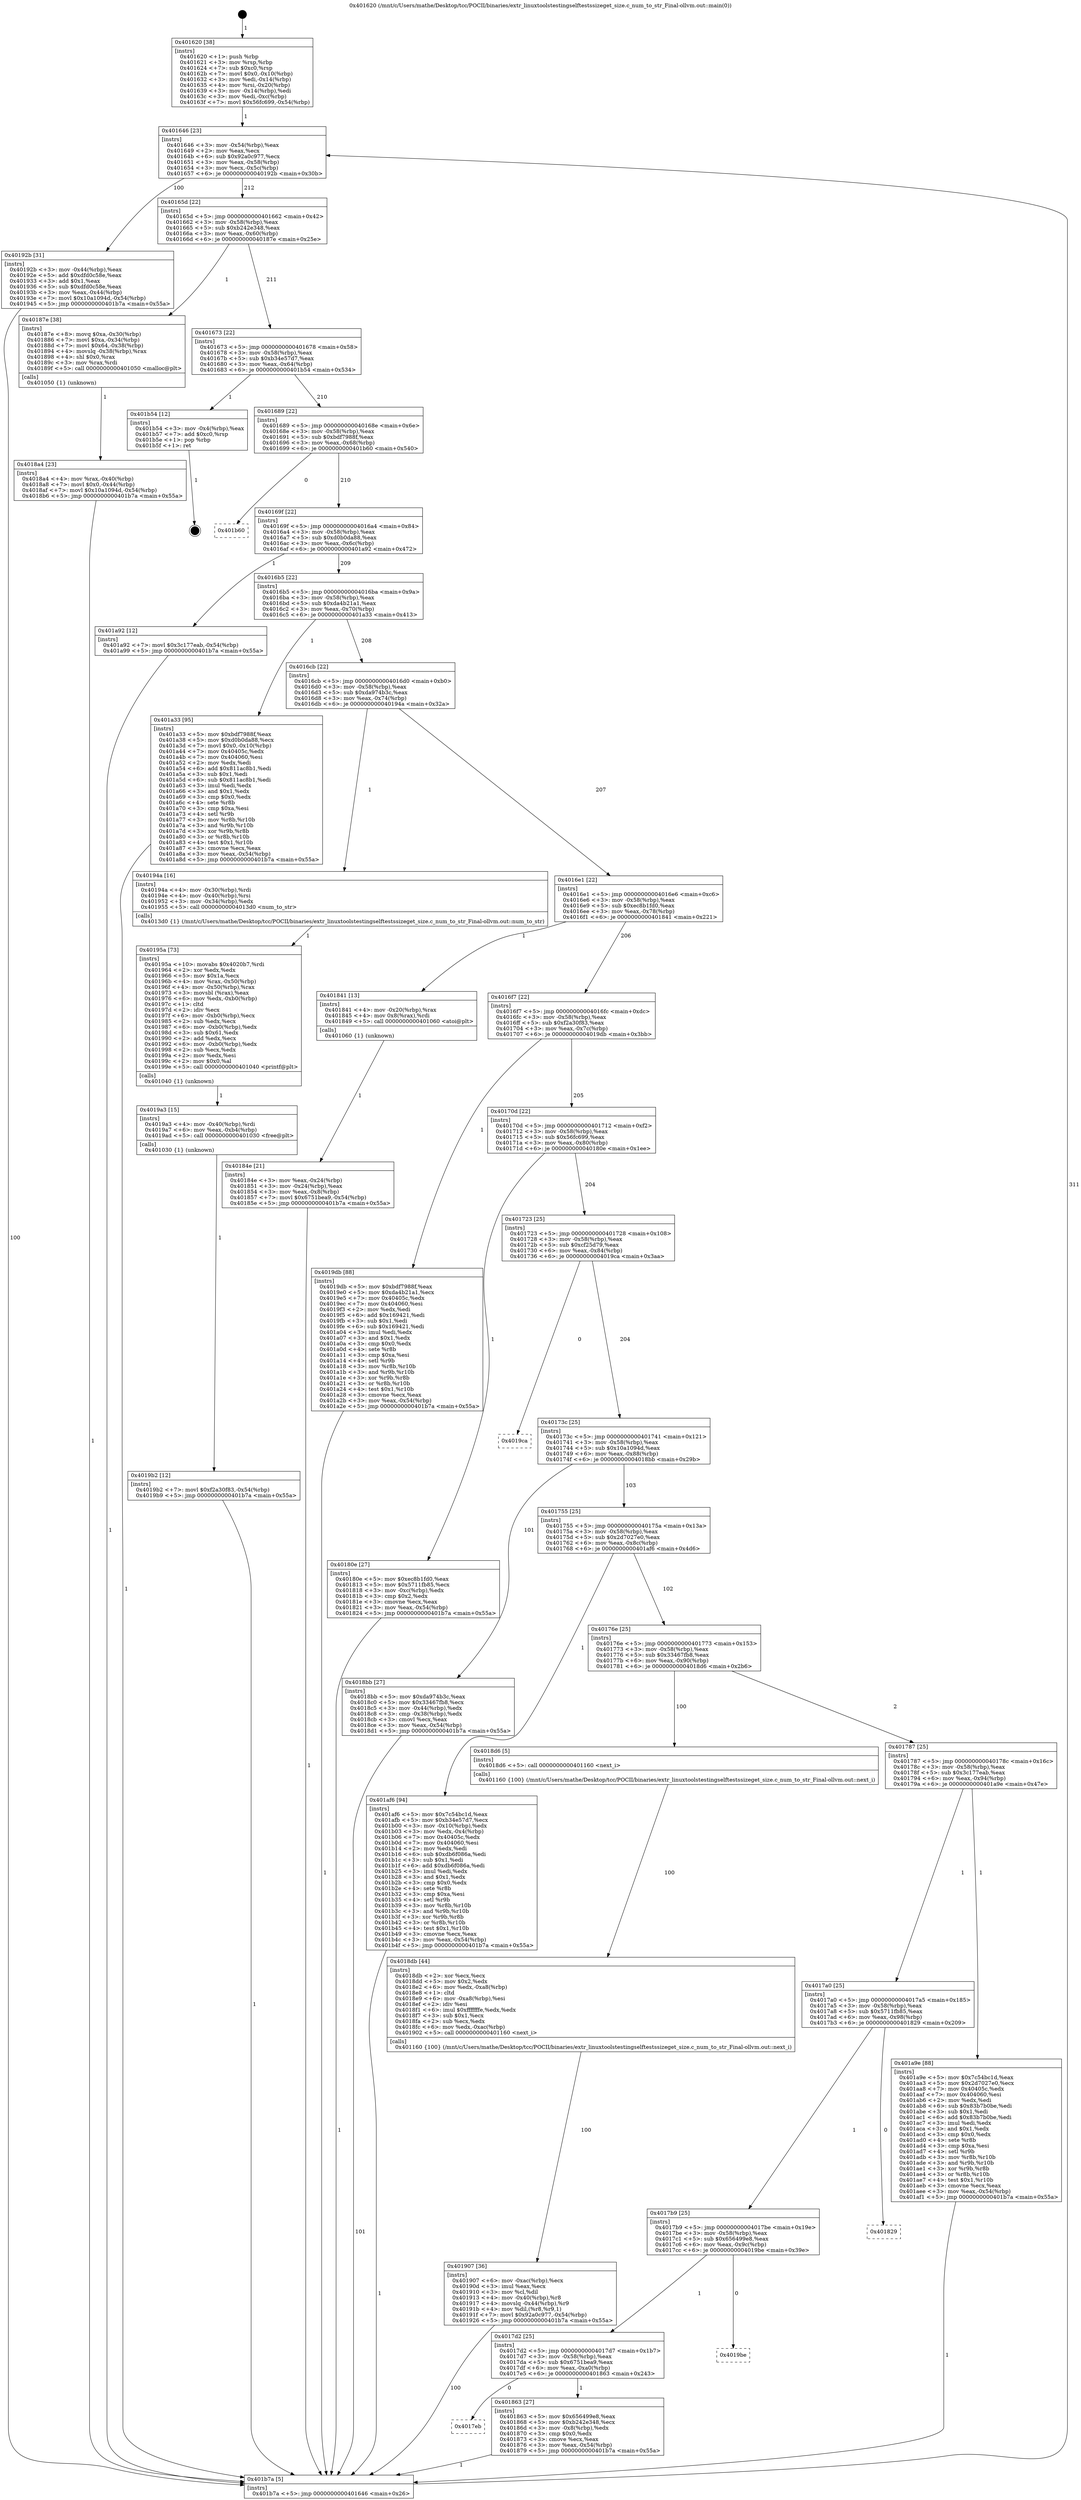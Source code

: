 digraph "0x401620" {
  label = "0x401620 (/mnt/c/Users/mathe/Desktop/tcc/POCII/binaries/extr_linuxtoolstestingselftestssizeget_size.c_num_to_str_Final-ollvm.out::main(0))"
  labelloc = "t"
  node[shape=record]

  Entry [label="",width=0.3,height=0.3,shape=circle,fillcolor=black,style=filled]
  "0x401646" [label="{
     0x401646 [23]\l
     | [instrs]\l
     &nbsp;&nbsp;0x401646 \<+3\>: mov -0x54(%rbp),%eax\l
     &nbsp;&nbsp;0x401649 \<+2\>: mov %eax,%ecx\l
     &nbsp;&nbsp;0x40164b \<+6\>: sub $0x92a0c977,%ecx\l
     &nbsp;&nbsp;0x401651 \<+3\>: mov %eax,-0x58(%rbp)\l
     &nbsp;&nbsp;0x401654 \<+3\>: mov %ecx,-0x5c(%rbp)\l
     &nbsp;&nbsp;0x401657 \<+6\>: je 000000000040192b \<main+0x30b\>\l
  }"]
  "0x40192b" [label="{
     0x40192b [31]\l
     | [instrs]\l
     &nbsp;&nbsp;0x40192b \<+3\>: mov -0x44(%rbp),%eax\l
     &nbsp;&nbsp;0x40192e \<+5\>: add $0xdfd0c58e,%eax\l
     &nbsp;&nbsp;0x401933 \<+3\>: add $0x1,%eax\l
     &nbsp;&nbsp;0x401936 \<+5\>: sub $0xdfd0c58e,%eax\l
     &nbsp;&nbsp;0x40193b \<+3\>: mov %eax,-0x44(%rbp)\l
     &nbsp;&nbsp;0x40193e \<+7\>: movl $0x10a1094d,-0x54(%rbp)\l
     &nbsp;&nbsp;0x401945 \<+5\>: jmp 0000000000401b7a \<main+0x55a\>\l
  }"]
  "0x40165d" [label="{
     0x40165d [22]\l
     | [instrs]\l
     &nbsp;&nbsp;0x40165d \<+5\>: jmp 0000000000401662 \<main+0x42\>\l
     &nbsp;&nbsp;0x401662 \<+3\>: mov -0x58(%rbp),%eax\l
     &nbsp;&nbsp;0x401665 \<+5\>: sub $0xb242e348,%eax\l
     &nbsp;&nbsp;0x40166a \<+3\>: mov %eax,-0x60(%rbp)\l
     &nbsp;&nbsp;0x40166d \<+6\>: je 000000000040187e \<main+0x25e\>\l
  }"]
  Exit [label="",width=0.3,height=0.3,shape=circle,fillcolor=black,style=filled,peripheries=2]
  "0x40187e" [label="{
     0x40187e [38]\l
     | [instrs]\l
     &nbsp;&nbsp;0x40187e \<+8\>: movq $0xa,-0x30(%rbp)\l
     &nbsp;&nbsp;0x401886 \<+7\>: movl $0xa,-0x34(%rbp)\l
     &nbsp;&nbsp;0x40188d \<+7\>: movl $0x64,-0x38(%rbp)\l
     &nbsp;&nbsp;0x401894 \<+4\>: movslq -0x38(%rbp),%rax\l
     &nbsp;&nbsp;0x401898 \<+4\>: shl $0x0,%rax\l
     &nbsp;&nbsp;0x40189c \<+3\>: mov %rax,%rdi\l
     &nbsp;&nbsp;0x40189f \<+5\>: call 0000000000401050 \<malloc@plt\>\l
     | [calls]\l
     &nbsp;&nbsp;0x401050 \{1\} (unknown)\l
  }"]
  "0x401673" [label="{
     0x401673 [22]\l
     | [instrs]\l
     &nbsp;&nbsp;0x401673 \<+5\>: jmp 0000000000401678 \<main+0x58\>\l
     &nbsp;&nbsp;0x401678 \<+3\>: mov -0x58(%rbp),%eax\l
     &nbsp;&nbsp;0x40167b \<+5\>: sub $0xb34e57d7,%eax\l
     &nbsp;&nbsp;0x401680 \<+3\>: mov %eax,-0x64(%rbp)\l
     &nbsp;&nbsp;0x401683 \<+6\>: je 0000000000401b54 \<main+0x534\>\l
  }"]
  "0x4019b2" [label="{
     0x4019b2 [12]\l
     | [instrs]\l
     &nbsp;&nbsp;0x4019b2 \<+7\>: movl $0xf2a30f83,-0x54(%rbp)\l
     &nbsp;&nbsp;0x4019b9 \<+5\>: jmp 0000000000401b7a \<main+0x55a\>\l
  }"]
  "0x401b54" [label="{
     0x401b54 [12]\l
     | [instrs]\l
     &nbsp;&nbsp;0x401b54 \<+3\>: mov -0x4(%rbp),%eax\l
     &nbsp;&nbsp;0x401b57 \<+7\>: add $0xc0,%rsp\l
     &nbsp;&nbsp;0x401b5e \<+1\>: pop %rbp\l
     &nbsp;&nbsp;0x401b5f \<+1\>: ret\l
  }"]
  "0x401689" [label="{
     0x401689 [22]\l
     | [instrs]\l
     &nbsp;&nbsp;0x401689 \<+5\>: jmp 000000000040168e \<main+0x6e\>\l
     &nbsp;&nbsp;0x40168e \<+3\>: mov -0x58(%rbp),%eax\l
     &nbsp;&nbsp;0x401691 \<+5\>: sub $0xbdf7988f,%eax\l
     &nbsp;&nbsp;0x401696 \<+3\>: mov %eax,-0x68(%rbp)\l
     &nbsp;&nbsp;0x401699 \<+6\>: je 0000000000401b60 \<main+0x540\>\l
  }"]
  "0x4019a3" [label="{
     0x4019a3 [15]\l
     | [instrs]\l
     &nbsp;&nbsp;0x4019a3 \<+4\>: mov -0x40(%rbp),%rdi\l
     &nbsp;&nbsp;0x4019a7 \<+6\>: mov %eax,-0xb4(%rbp)\l
     &nbsp;&nbsp;0x4019ad \<+5\>: call 0000000000401030 \<free@plt\>\l
     | [calls]\l
     &nbsp;&nbsp;0x401030 \{1\} (unknown)\l
  }"]
  "0x401b60" [label="{
     0x401b60\l
  }", style=dashed]
  "0x40169f" [label="{
     0x40169f [22]\l
     | [instrs]\l
     &nbsp;&nbsp;0x40169f \<+5\>: jmp 00000000004016a4 \<main+0x84\>\l
     &nbsp;&nbsp;0x4016a4 \<+3\>: mov -0x58(%rbp),%eax\l
     &nbsp;&nbsp;0x4016a7 \<+5\>: sub $0xd0b0da88,%eax\l
     &nbsp;&nbsp;0x4016ac \<+3\>: mov %eax,-0x6c(%rbp)\l
     &nbsp;&nbsp;0x4016af \<+6\>: je 0000000000401a92 \<main+0x472\>\l
  }"]
  "0x40195a" [label="{
     0x40195a [73]\l
     | [instrs]\l
     &nbsp;&nbsp;0x40195a \<+10\>: movabs $0x4020b7,%rdi\l
     &nbsp;&nbsp;0x401964 \<+2\>: xor %edx,%edx\l
     &nbsp;&nbsp;0x401966 \<+5\>: mov $0x1a,%ecx\l
     &nbsp;&nbsp;0x40196b \<+4\>: mov %rax,-0x50(%rbp)\l
     &nbsp;&nbsp;0x40196f \<+4\>: mov -0x50(%rbp),%rax\l
     &nbsp;&nbsp;0x401973 \<+3\>: movsbl (%rax),%eax\l
     &nbsp;&nbsp;0x401976 \<+6\>: mov %edx,-0xb0(%rbp)\l
     &nbsp;&nbsp;0x40197c \<+1\>: cltd\l
     &nbsp;&nbsp;0x40197d \<+2\>: idiv %ecx\l
     &nbsp;&nbsp;0x40197f \<+6\>: mov -0xb0(%rbp),%ecx\l
     &nbsp;&nbsp;0x401985 \<+2\>: sub %edx,%ecx\l
     &nbsp;&nbsp;0x401987 \<+6\>: mov -0xb0(%rbp),%edx\l
     &nbsp;&nbsp;0x40198d \<+3\>: sub $0x61,%edx\l
     &nbsp;&nbsp;0x401990 \<+2\>: add %edx,%ecx\l
     &nbsp;&nbsp;0x401992 \<+6\>: mov -0xb0(%rbp),%edx\l
     &nbsp;&nbsp;0x401998 \<+2\>: sub %ecx,%edx\l
     &nbsp;&nbsp;0x40199a \<+2\>: mov %edx,%esi\l
     &nbsp;&nbsp;0x40199c \<+2\>: mov $0x0,%al\l
     &nbsp;&nbsp;0x40199e \<+5\>: call 0000000000401040 \<printf@plt\>\l
     | [calls]\l
     &nbsp;&nbsp;0x401040 \{1\} (unknown)\l
  }"]
  "0x401a92" [label="{
     0x401a92 [12]\l
     | [instrs]\l
     &nbsp;&nbsp;0x401a92 \<+7\>: movl $0x3c177eab,-0x54(%rbp)\l
     &nbsp;&nbsp;0x401a99 \<+5\>: jmp 0000000000401b7a \<main+0x55a\>\l
  }"]
  "0x4016b5" [label="{
     0x4016b5 [22]\l
     | [instrs]\l
     &nbsp;&nbsp;0x4016b5 \<+5\>: jmp 00000000004016ba \<main+0x9a\>\l
     &nbsp;&nbsp;0x4016ba \<+3\>: mov -0x58(%rbp),%eax\l
     &nbsp;&nbsp;0x4016bd \<+5\>: sub $0xda4b21a1,%eax\l
     &nbsp;&nbsp;0x4016c2 \<+3\>: mov %eax,-0x70(%rbp)\l
     &nbsp;&nbsp;0x4016c5 \<+6\>: je 0000000000401a33 \<main+0x413\>\l
  }"]
  "0x401907" [label="{
     0x401907 [36]\l
     | [instrs]\l
     &nbsp;&nbsp;0x401907 \<+6\>: mov -0xac(%rbp),%ecx\l
     &nbsp;&nbsp;0x40190d \<+3\>: imul %eax,%ecx\l
     &nbsp;&nbsp;0x401910 \<+3\>: mov %cl,%dil\l
     &nbsp;&nbsp;0x401913 \<+4\>: mov -0x40(%rbp),%r8\l
     &nbsp;&nbsp;0x401917 \<+4\>: movslq -0x44(%rbp),%r9\l
     &nbsp;&nbsp;0x40191b \<+4\>: mov %dil,(%r8,%r9,1)\l
     &nbsp;&nbsp;0x40191f \<+7\>: movl $0x92a0c977,-0x54(%rbp)\l
     &nbsp;&nbsp;0x401926 \<+5\>: jmp 0000000000401b7a \<main+0x55a\>\l
  }"]
  "0x401a33" [label="{
     0x401a33 [95]\l
     | [instrs]\l
     &nbsp;&nbsp;0x401a33 \<+5\>: mov $0xbdf7988f,%eax\l
     &nbsp;&nbsp;0x401a38 \<+5\>: mov $0xd0b0da88,%ecx\l
     &nbsp;&nbsp;0x401a3d \<+7\>: movl $0x0,-0x10(%rbp)\l
     &nbsp;&nbsp;0x401a44 \<+7\>: mov 0x40405c,%edx\l
     &nbsp;&nbsp;0x401a4b \<+7\>: mov 0x404060,%esi\l
     &nbsp;&nbsp;0x401a52 \<+2\>: mov %edx,%edi\l
     &nbsp;&nbsp;0x401a54 \<+6\>: add $0x811ac8b1,%edi\l
     &nbsp;&nbsp;0x401a5a \<+3\>: sub $0x1,%edi\l
     &nbsp;&nbsp;0x401a5d \<+6\>: sub $0x811ac8b1,%edi\l
     &nbsp;&nbsp;0x401a63 \<+3\>: imul %edi,%edx\l
     &nbsp;&nbsp;0x401a66 \<+3\>: and $0x1,%edx\l
     &nbsp;&nbsp;0x401a69 \<+3\>: cmp $0x0,%edx\l
     &nbsp;&nbsp;0x401a6c \<+4\>: sete %r8b\l
     &nbsp;&nbsp;0x401a70 \<+3\>: cmp $0xa,%esi\l
     &nbsp;&nbsp;0x401a73 \<+4\>: setl %r9b\l
     &nbsp;&nbsp;0x401a77 \<+3\>: mov %r8b,%r10b\l
     &nbsp;&nbsp;0x401a7a \<+3\>: and %r9b,%r10b\l
     &nbsp;&nbsp;0x401a7d \<+3\>: xor %r9b,%r8b\l
     &nbsp;&nbsp;0x401a80 \<+3\>: or %r8b,%r10b\l
     &nbsp;&nbsp;0x401a83 \<+4\>: test $0x1,%r10b\l
     &nbsp;&nbsp;0x401a87 \<+3\>: cmovne %ecx,%eax\l
     &nbsp;&nbsp;0x401a8a \<+3\>: mov %eax,-0x54(%rbp)\l
     &nbsp;&nbsp;0x401a8d \<+5\>: jmp 0000000000401b7a \<main+0x55a\>\l
  }"]
  "0x4016cb" [label="{
     0x4016cb [22]\l
     | [instrs]\l
     &nbsp;&nbsp;0x4016cb \<+5\>: jmp 00000000004016d0 \<main+0xb0\>\l
     &nbsp;&nbsp;0x4016d0 \<+3\>: mov -0x58(%rbp),%eax\l
     &nbsp;&nbsp;0x4016d3 \<+5\>: sub $0xda974b3c,%eax\l
     &nbsp;&nbsp;0x4016d8 \<+3\>: mov %eax,-0x74(%rbp)\l
     &nbsp;&nbsp;0x4016db \<+6\>: je 000000000040194a \<main+0x32a\>\l
  }"]
  "0x4018db" [label="{
     0x4018db [44]\l
     | [instrs]\l
     &nbsp;&nbsp;0x4018db \<+2\>: xor %ecx,%ecx\l
     &nbsp;&nbsp;0x4018dd \<+5\>: mov $0x2,%edx\l
     &nbsp;&nbsp;0x4018e2 \<+6\>: mov %edx,-0xa8(%rbp)\l
     &nbsp;&nbsp;0x4018e8 \<+1\>: cltd\l
     &nbsp;&nbsp;0x4018e9 \<+6\>: mov -0xa8(%rbp),%esi\l
     &nbsp;&nbsp;0x4018ef \<+2\>: idiv %esi\l
     &nbsp;&nbsp;0x4018f1 \<+6\>: imul $0xfffffffe,%edx,%edx\l
     &nbsp;&nbsp;0x4018f7 \<+3\>: sub $0x1,%ecx\l
     &nbsp;&nbsp;0x4018fa \<+2\>: sub %ecx,%edx\l
     &nbsp;&nbsp;0x4018fc \<+6\>: mov %edx,-0xac(%rbp)\l
     &nbsp;&nbsp;0x401902 \<+5\>: call 0000000000401160 \<next_i\>\l
     | [calls]\l
     &nbsp;&nbsp;0x401160 \{100\} (/mnt/c/Users/mathe/Desktop/tcc/POCII/binaries/extr_linuxtoolstestingselftestssizeget_size.c_num_to_str_Final-ollvm.out::next_i)\l
  }"]
  "0x40194a" [label="{
     0x40194a [16]\l
     | [instrs]\l
     &nbsp;&nbsp;0x40194a \<+4\>: mov -0x30(%rbp),%rdi\l
     &nbsp;&nbsp;0x40194e \<+4\>: mov -0x40(%rbp),%rsi\l
     &nbsp;&nbsp;0x401952 \<+3\>: mov -0x34(%rbp),%edx\l
     &nbsp;&nbsp;0x401955 \<+5\>: call 00000000004013d0 \<num_to_str\>\l
     | [calls]\l
     &nbsp;&nbsp;0x4013d0 \{1\} (/mnt/c/Users/mathe/Desktop/tcc/POCII/binaries/extr_linuxtoolstestingselftestssizeget_size.c_num_to_str_Final-ollvm.out::num_to_str)\l
  }"]
  "0x4016e1" [label="{
     0x4016e1 [22]\l
     | [instrs]\l
     &nbsp;&nbsp;0x4016e1 \<+5\>: jmp 00000000004016e6 \<main+0xc6\>\l
     &nbsp;&nbsp;0x4016e6 \<+3\>: mov -0x58(%rbp),%eax\l
     &nbsp;&nbsp;0x4016e9 \<+5\>: sub $0xec8b1fd0,%eax\l
     &nbsp;&nbsp;0x4016ee \<+3\>: mov %eax,-0x78(%rbp)\l
     &nbsp;&nbsp;0x4016f1 \<+6\>: je 0000000000401841 \<main+0x221\>\l
  }"]
  "0x4018a4" [label="{
     0x4018a4 [23]\l
     | [instrs]\l
     &nbsp;&nbsp;0x4018a4 \<+4\>: mov %rax,-0x40(%rbp)\l
     &nbsp;&nbsp;0x4018a8 \<+7\>: movl $0x0,-0x44(%rbp)\l
     &nbsp;&nbsp;0x4018af \<+7\>: movl $0x10a1094d,-0x54(%rbp)\l
     &nbsp;&nbsp;0x4018b6 \<+5\>: jmp 0000000000401b7a \<main+0x55a\>\l
  }"]
  "0x401841" [label="{
     0x401841 [13]\l
     | [instrs]\l
     &nbsp;&nbsp;0x401841 \<+4\>: mov -0x20(%rbp),%rax\l
     &nbsp;&nbsp;0x401845 \<+4\>: mov 0x8(%rax),%rdi\l
     &nbsp;&nbsp;0x401849 \<+5\>: call 0000000000401060 \<atoi@plt\>\l
     | [calls]\l
     &nbsp;&nbsp;0x401060 \{1\} (unknown)\l
  }"]
  "0x4016f7" [label="{
     0x4016f7 [22]\l
     | [instrs]\l
     &nbsp;&nbsp;0x4016f7 \<+5\>: jmp 00000000004016fc \<main+0xdc\>\l
     &nbsp;&nbsp;0x4016fc \<+3\>: mov -0x58(%rbp),%eax\l
     &nbsp;&nbsp;0x4016ff \<+5\>: sub $0xf2a30f83,%eax\l
     &nbsp;&nbsp;0x401704 \<+3\>: mov %eax,-0x7c(%rbp)\l
     &nbsp;&nbsp;0x401707 \<+6\>: je 00000000004019db \<main+0x3bb\>\l
  }"]
  "0x4017eb" [label="{
     0x4017eb\l
  }", style=dashed]
  "0x4019db" [label="{
     0x4019db [88]\l
     | [instrs]\l
     &nbsp;&nbsp;0x4019db \<+5\>: mov $0xbdf7988f,%eax\l
     &nbsp;&nbsp;0x4019e0 \<+5\>: mov $0xda4b21a1,%ecx\l
     &nbsp;&nbsp;0x4019e5 \<+7\>: mov 0x40405c,%edx\l
     &nbsp;&nbsp;0x4019ec \<+7\>: mov 0x404060,%esi\l
     &nbsp;&nbsp;0x4019f3 \<+2\>: mov %edx,%edi\l
     &nbsp;&nbsp;0x4019f5 \<+6\>: add $0x169421,%edi\l
     &nbsp;&nbsp;0x4019fb \<+3\>: sub $0x1,%edi\l
     &nbsp;&nbsp;0x4019fe \<+6\>: sub $0x169421,%edi\l
     &nbsp;&nbsp;0x401a04 \<+3\>: imul %edi,%edx\l
     &nbsp;&nbsp;0x401a07 \<+3\>: and $0x1,%edx\l
     &nbsp;&nbsp;0x401a0a \<+3\>: cmp $0x0,%edx\l
     &nbsp;&nbsp;0x401a0d \<+4\>: sete %r8b\l
     &nbsp;&nbsp;0x401a11 \<+3\>: cmp $0xa,%esi\l
     &nbsp;&nbsp;0x401a14 \<+4\>: setl %r9b\l
     &nbsp;&nbsp;0x401a18 \<+3\>: mov %r8b,%r10b\l
     &nbsp;&nbsp;0x401a1b \<+3\>: and %r9b,%r10b\l
     &nbsp;&nbsp;0x401a1e \<+3\>: xor %r9b,%r8b\l
     &nbsp;&nbsp;0x401a21 \<+3\>: or %r8b,%r10b\l
     &nbsp;&nbsp;0x401a24 \<+4\>: test $0x1,%r10b\l
     &nbsp;&nbsp;0x401a28 \<+3\>: cmovne %ecx,%eax\l
     &nbsp;&nbsp;0x401a2b \<+3\>: mov %eax,-0x54(%rbp)\l
     &nbsp;&nbsp;0x401a2e \<+5\>: jmp 0000000000401b7a \<main+0x55a\>\l
  }"]
  "0x40170d" [label="{
     0x40170d [22]\l
     | [instrs]\l
     &nbsp;&nbsp;0x40170d \<+5\>: jmp 0000000000401712 \<main+0xf2\>\l
     &nbsp;&nbsp;0x401712 \<+3\>: mov -0x58(%rbp),%eax\l
     &nbsp;&nbsp;0x401715 \<+5\>: sub $0x56fc699,%eax\l
     &nbsp;&nbsp;0x40171a \<+3\>: mov %eax,-0x80(%rbp)\l
     &nbsp;&nbsp;0x40171d \<+6\>: je 000000000040180e \<main+0x1ee\>\l
  }"]
  "0x401863" [label="{
     0x401863 [27]\l
     | [instrs]\l
     &nbsp;&nbsp;0x401863 \<+5\>: mov $0x656499e8,%eax\l
     &nbsp;&nbsp;0x401868 \<+5\>: mov $0xb242e348,%ecx\l
     &nbsp;&nbsp;0x40186d \<+3\>: mov -0x8(%rbp),%edx\l
     &nbsp;&nbsp;0x401870 \<+3\>: cmp $0x0,%edx\l
     &nbsp;&nbsp;0x401873 \<+3\>: cmove %ecx,%eax\l
     &nbsp;&nbsp;0x401876 \<+3\>: mov %eax,-0x54(%rbp)\l
     &nbsp;&nbsp;0x401879 \<+5\>: jmp 0000000000401b7a \<main+0x55a\>\l
  }"]
  "0x40180e" [label="{
     0x40180e [27]\l
     | [instrs]\l
     &nbsp;&nbsp;0x40180e \<+5\>: mov $0xec8b1fd0,%eax\l
     &nbsp;&nbsp;0x401813 \<+5\>: mov $0x5711fb85,%ecx\l
     &nbsp;&nbsp;0x401818 \<+3\>: mov -0xc(%rbp),%edx\l
     &nbsp;&nbsp;0x40181b \<+3\>: cmp $0x2,%edx\l
     &nbsp;&nbsp;0x40181e \<+3\>: cmovne %ecx,%eax\l
     &nbsp;&nbsp;0x401821 \<+3\>: mov %eax,-0x54(%rbp)\l
     &nbsp;&nbsp;0x401824 \<+5\>: jmp 0000000000401b7a \<main+0x55a\>\l
  }"]
  "0x401723" [label="{
     0x401723 [25]\l
     | [instrs]\l
     &nbsp;&nbsp;0x401723 \<+5\>: jmp 0000000000401728 \<main+0x108\>\l
     &nbsp;&nbsp;0x401728 \<+3\>: mov -0x58(%rbp),%eax\l
     &nbsp;&nbsp;0x40172b \<+5\>: sub $0xcf25d79,%eax\l
     &nbsp;&nbsp;0x401730 \<+6\>: mov %eax,-0x84(%rbp)\l
     &nbsp;&nbsp;0x401736 \<+6\>: je 00000000004019ca \<main+0x3aa\>\l
  }"]
  "0x401b7a" [label="{
     0x401b7a [5]\l
     | [instrs]\l
     &nbsp;&nbsp;0x401b7a \<+5\>: jmp 0000000000401646 \<main+0x26\>\l
  }"]
  "0x401620" [label="{
     0x401620 [38]\l
     | [instrs]\l
     &nbsp;&nbsp;0x401620 \<+1\>: push %rbp\l
     &nbsp;&nbsp;0x401621 \<+3\>: mov %rsp,%rbp\l
     &nbsp;&nbsp;0x401624 \<+7\>: sub $0xc0,%rsp\l
     &nbsp;&nbsp;0x40162b \<+7\>: movl $0x0,-0x10(%rbp)\l
     &nbsp;&nbsp;0x401632 \<+3\>: mov %edi,-0x14(%rbp)\l
     &nbsp;&nbsp;0x401635 \<+4\>: mov %rsi,-0x20(%rbp)\l
     &nbsp;&nbsp;0x401639 \<+3\>: mov -0x14(%rbp),%edi\l
     &nbsp;&nbsp;0x40163c \<+3\>: mov %edi,-0xc(%rbp)\l
     &nbsp;&nbsp;0x40163f \<+7\>: movl $0x56fc699,-0x54(%rbp)\l
  }"]
  "0x40184e" [label="{
     0x40184e [21]\l
     | [instrs]\l
     &nbsp;&nbsp;0x40184e \<+3\>: mov %eax,-0x24(%rbp)\l
     &nbsp;&nbsp;0x401851 \<+3\>: mov -0x24(%rbp),%eax\l
     &nbsp;&nbsp;0x401854 \<+3\>: mov %eax,-0x8(%rbp)\l
     &nbsp;&nbsp;0x401857 \<+7\>: movl $0x6751bea9,-0x54(%rbp)\l
     &nbsp;&nbsp;0x40185e \<+5\>: jmp 0000000000401b7a \<main+0x55a\>\l
  }"]
  "0x4017d2" [label="{
     0x4017d2 [25]\l
     | [instrs]\l
     &nbsp;&nbsp;0x4017d2 \<+5\>: jmp 00000000004017d7 \<main+0x1b7\>\l
     &nbsp;&nbsp;0x4017d7 \<+3\>: mov -0x58(%rbp),%eax\l
     &nbsp;&nbsp;0x4017da \<+5\>: sub $0x6751bea9,%eax\l
     &nbsp;&nbsp;0x4017df \<+6\>: mov %eax,-0xa0(%rbp)\l
     &nbsp;&nbsp;0x4017e5 \<+6\>: je 0000000000401863 \<main+0x243\>\l
  }"]
  "0x4019ca" [label="{
     0x4019ca\l
  }", style=dashed]
  "0x40173c" [label="{
     0x40173c [25]\l
     | [instrs]\l
     &nbsp;&nbsp;0x40173c \<+5\>: jmp 0000000000401741 \<main+0x121\>\l
     &nbsp;&nbsp;0x401741 \<+3\>: mov -0x58(%rbp),%eax\l
     &nbsp;&nbsp;0x401744 \<+5\>: sub $0x10a1094d,%eax\l
     &nbsp;&nbsp;0x401749 \<+6\>: mov %eax,-0x88(%rbp)\l
     &nbsp;&nbsp;0x40174f \<+6\>: je 00000000004018bb \<main+0x29b\>\l
  }"]
  "0x4019be" [label="{
     0x4019be\l
  }", style=dashed]
  "0x4018bb" [label="{
     0x4018bb [27]\l
     | [instrs]\l
     &nbsp;&nbsp;0x4018bb \<+5\>: mov $0xda974b3c,%eax\l
     &nbsp;&nbsp;0x4018c0 \<+5\>: mov $0x33467fb8,%ecx\l
     &nbsp;&nbsp;0x4018c5 \<+3\>: mov -0x44(%rbp),%edx\l
     &nbsp;&nbsp;0x4018c8 \<+3\>: cmp -0x38(%rbp),%edx\l
     &nbsp;&nbsp;0x4018cb \<+3\>: cmovl %ecx,%eax\l
     &nbsp;&nbsp;0x4018ce \<+3\>: mov %eax,-0x54(%rbp)\l
     &nbsp;&nbsp;0x4018d1 \<+5\>: jmp 0000000000401b7a \<main+0x55a\>\l
  }"]
  "0x401755" [label="{
     0x401755 [25]\l
     | [instrs]\l
     &nbsp;&nbsp;0x401755 \<+5\>: jmp 000000000040175a \<main+0x13a\>\l
     &nbsp;&nbsp;0x40175a \<+3\>: mov -0x58(%rbp),%eax\l
     &nbsp;&nbsp;0x40175d \<+5\>: sub $0x2d7027e0,%eax\l
     &nbsp;&nbsp;0x401762 \<+6\>: mov %eax,-0x8c(%rbp)\l
     &nbsp;&nbsp;0x401768 \<+6\>: je 0000000000401af6 \<main+0x4d6\>\l
  }"]
  "0x4017b9" [label="{
     0x4017b9 [25]\l
     | [instrs]\l
     &nbsp;&nbsp;0x4017b9 \<+5\>: jmp 00000000004017be \<main+0x19e\>\l
     &nbsp;&nbsp;0x4017be \<+3\>: mov -0x58(%rbp),%eax\l
     &nbsp;&nbsp;0x4017c1 \<+5\>: sub $0x656499e8,%eax\l
     &nbsp;&nbsp;0x4017c6 \<+6\>: mov %eax,-0x9c(%rbp)\l
     &nbsp;&nbsp;0x4017cc \<+6\>: je 00000000004019be \<main+0x39e\>\l
  }"]
  "0x401af6" [label="{
     0x401af6 [94]\l
     | [instrs]\l
     &nbsp;&nbsp;0x401af6 \<+5\>: mov $0x7c54bc1d,%eax\l
     &nbsp;&nbsp;0x401afb \<+5\>: mov $0xb34e57d7,%ecx\l
     &nbsp;&nbsp;0x401b00 \<+3\>: mov -0x10(%rbp),%edx\l
     &nbsp;&nbsp;0x401b03 \<+3\>: mov %edx,-0x4(%rbp)\l
     &nbsp;&nbsp;0x401b06 \<+7\>: mov 0x40405c,%edx\l
     &nbsp;&nbsp;0x401b0d \<+7\>: mov 0x404060,%esi\l
     &nbsp;&nbsp;0x401b14 \<+2\>: mov %edx,%edi\l
     &nbsp;&nbsp;0x401b16 \<+6\>: sub $0xdb6f086a,%edi\l
     &nbsp;&nbsp;0x401b1c \<+3\>: sub $0x1,%edi\l
     &nbsp;&nbsp;0x401b1f \<+6\>: add $0xdb6f086a,%edi\l
     &nbsp;&nbsp;0x401b25 \<+3\>: imul %edi,%edx\l
     &nbsp;&nbsp;0x401b28 \<+3\>: and $0x1,%edx\l
     &nbsp;&nbsp;0x401b2b \<+3\>: cmp $0x0,%edx\l
     &nbsp;&nbsp;0x401b2e \<+4\>: sete %r8b\l
     &nbsp;&nbsp;0x401b32 \<+3\>: cmp $0xa,%esi\l
     &nbsp;&nbsp;0x401b35 \<+4\>: setl %r9b\l
     &nbsp;&nbsp;0x401b39 \<+3\>: mov %r8b,%r10b\l
     &nbsp;&nbsp;0x401b3c \<+3\>: and %r9b,%r10b\l
     &nbsp;&nbsp;0x401b3f \<+3\>: xor %r9b,%r8b\l
     &nbsp;&nbsp;0x401b42 \<+3\>: or %r8b,%r10b\l
     &nbsp;&nbsp;0x401b45 \<+4\>: test $0x1,%r10b\l
     &nbsp;&nbsp;0x401b49 \<+3\>: cmovne %ecx,%eax\l
     &nbsp;&nbsp;0x401b4c \<+3\>: mov %eax,-0x54(%rbp)\l
     &nbsp;&nbsp;0x401b4f \<+5\>: jmp 0000000000401b7a \<main+0x55a\>\l
  }"]
  "0x40176e" [label="{
     0x40176e [25]\l
     | [instrs]\l
     &nbsp;&nbsp;0x40176e \<+5\>: jmp 0000000000401773 \<main+0x153\>\l
     &nbsp;&nbsp;0x401773 \<+3\>: mov -0x58(%rbp),%eax\l
     &nbsp;&nbsp;0x401776 \<+5\>: sub $0x33467fb8,%eax\l
     &nbsp;&nbsp;0x40177b \<+6\>: mov %eax,-0x90(%rbp)\l
     &nbsp;&nbsp;0x401781 \<+6\>: je 00000000004018d6 \<main+0x2b6\>\l
  }"]
  "0x401829" [label="{
     0x401829\l
  }", style=dashed]
  "0x4018d6" [label="{
     0x4018d6 [5]\l
     | [instrs]\l
     &nbsp;&nbsp;0x4018d6 \<+5\>: call 0000000000401160 \<next_i\>\l
     | [calls]\l
     &nbsp;&nbsp;0x401160 \{100\} (/mnt/c/Users/mathe/Desktop/tcc/POCII/binaries/extr_linuxtoolstestingselftestssizeget_size.c_num_to_str_Final-ollvm.out::next_i)\l
  }"]
  "0x401787" [label="{
     0x401787 [25]\l
     | [instrs]\l
     &nbsp;&nbsp;0x401787 \<+5\>: jmp 000000000040178c \<main+0x16c\>\l
     &nbsp;&nbsp;0x40178c \<+3\>: mov -0x58(%rbp),%eax\l
     &nbsp;&nbsp;0x40178f \<+5\>: sub $0x3c177eab,%eax\l
     &nbsp;&nbsp;0x401794 \<+6\>: mov %eax,-0x94(%rbp)\l
     &nbsp;&nbsp;0x40179a \<+6\>: je 0000000000401a9e \<main+0x47e\>\l
  }"]
  "0x4017a0" [label="{
     0x4017a0 [25]\l
     | [instrs]\l
     &nbsp;&nbsp;0x4017a0 \<+5\>: jmp 00000000004017a5 \<main+0x185\>\l
     &nbsp;&nbsp;0x4017a5 \<+3\>: mov -0x58(%rbp),%eax\l
     &nbsp;&nbsp;0x4017a8 \<+5\>: sub $0x5711fb85,%eax\l
     &nbsp;&nbsp;0x4017ad \<+6\>: mov %eax,-0x98(%rbp)\l
     &nbsp;&nbsp;0x4017b3 \<+6\>: je 0000000000401829 \<main+0x209\>\l
  }"]
  "0x401a9e" [label="{
     0x401a9e [88]\l
     | [instrs]\l
     &nbsp;&nbsp;0x401a9e \<+5\>: mov $0x7c54bc1d,%eax\l
     &nbsp;&nbsp;0x401aa3 \<+5\>: mov $0x2d7027e0,%ecx\l
     &nbsp;&nbsp;0x401aa8 \<+7\>: mov 0x40405c,%edx\l
     &nbsp;&nbsp;0x401aaf \<+7\>: mov 0x404060,%esi\l
     &nbsp;&nbsp;0x401ab6 \<+2\>: mov %edx,%edi\l
     &nbsp;&nbsp;0x401ab8 \<+6\>: sub $0x83b7b0be,%edi\l
     &nbsp;&nbsp;0x401abe \<+3\>: sub $0x1,%edi\l
     &nbsp;&nbsp;0x401ac1 \<+6\>: add $0x83b7b0be,%edi\l
     &nbsp;&nbsp;0x401ac7 \<+3\>: imul %edi,%edx\l
     &nbsp;&nbsp;0x401aca \<+3\>: and $0x1,%edx\l
     &nbsp;&nbsp;0x401acd \<+3\>: cmp $0x0,%edx\l
     &nbsp;&nbsp;0x401ad0 \<+4\>: sete %r8b\l
     &nbsp;&nbsp;0x401ad4 \<+3\>: cmp $0xa,%esi\l
     &nbsp;&nbsp;0x401ad7 \<+4\>: setl %r9b\l
     &nbsp;&nbsp;0x401adb \<+3\>: mov %r8b,%r10b\l
     &nbsp;&nbsp;0x401ade \<+3\>: and %r9b,%r10b\l
     &nbsp;&nbsp;0x401ae1 \<+3\>: xor %r9b,%r8b\l
     &nbsp;&nbsp;0x401ae4 \<+3\>: or %r8b,%r10b\l
     &nbsp;&nbsp;0x401ae7 \<+4\>: test $0x1,%r10b\l
     &nbsp;&nbsp;0x401aeb \<+3\>: cmovne %ecx,%eax\l
     &nbsp;&nbsp;0x401aee \<+3\>: mov %eax,-0x54(%rbp)\l
     &nbsp;&nbsp;0x401af1 \<+5\>: jmp 0000000000401b7a \<main+0x55a\>\l
  }"]
  Entry -> "0x401620" [label=" 1"]
  "0x401646" -> "0x40192b" [label=" 100"]
  "0x401646" -> "0x40165d" [label=" 212"]
  "0x401b54" -> Exit [label=" 1"]
  "0x40165d" -> "0x40187e" [label=" 1"]
  "0x40165d" -> "0x401673" [label=" 211"]
  "0x401af6" -> "0x401b7a" [label=" 1"]
  "0x401673" -> "0x401b54" [label=" 1"]
  "0x401673" -> "0x401689" [label=" 210"]
  "0x401a9e" -> "0x401b7a" [label=" 1"]
  "0x401689" -> "0x401b60" [label=" 0"]
  "0x401689" -> "0x40169f" [label=" 210"]
  "0x401a92" -> "0x401b7a" [label=" 1"]
  "0x40169f" -> "0x401a92" [label=" 1"]
  "0x40169f" -> "0x4016b5" [label=" 209"]
  "0x401a33" -> "0x401b7a" [label=" 1"]
  "0x4016b5" -> "0x401a33" [label=" 1"]
  "0x4016b5" -> "0x4016cb" [label=" 208"]
  "0x4019db" -> "0x401b7a" [label=" 1"]
  "0x4016cb" -> "0x40194a" [label=" 1"]
  "0x4016cb" -> "0x4016e1" [label=" 207"]
  "0x4019b2" -> "0x401b7a" [label=" 1"]
  "0x4016e1" -> "0x401841" [label=" 1"]
  "0x4016e1" -> "0x4016f7" [label=" 206"]
  "0x4019a3" -> "0x4019b2" [label=" 1"]
  "0x4016f7" -> "0x4019db" [label=" 1"]
  "0x4016f7" -> "0x40170d" [label=" 205"]
  "0x40195a" -> "0x4019a3" [label=" 1"]
  "0x40170d" -> "0x40180e" [label=" 1"]
  "0x40170d" -> "0x401723" [label=" 204"]
  "0x40180e" -> "0x401b7a" [label=" 1"]
  "0x401620" -> "0x401646" [label=" 1"]
  "0x401b7a" -> "0x401646" [label=" 311"]
  "0x401841" -> "0x40184e" [label=" 1"]
  "0x40184e" -> "0x401b7a" [label=" 1"]
  "0x40194a" -> "0x40195a" [label=" 1"]
  "0x401723" -> "0x4019ca" [label=" 0"]
  "0x401723" -> "0x40173c" [label=" 204"]
  "0x401907" -> "0x401b7a" [label=" 100"]
  "0x40173c" -> "0x4018bb" [label=" 101"]
  "0x40173c" -> "0x401755" [label=" 103"]
  "0x4018db" -> "0x401907" [label=" 100"]
  "0x401755" -> "0x401af6" [label=" 1"]
  "0x401755" -> "0x40176e" [label=" 102"]
  "0x4018bb" -> "0x401b7a" [label=" 101"]
  "0x40176e" -> "0x4018d6" [label=" 100"]
  "0x40176e" -> "0x401787" [label=" 2"]
  "0x4018a4" -> "0x401b7a" [label=" 1"]
  "0x401787" -> "0x401a9e" [label=" 1"]
  "0x401787" -> "0x4017a0" [label=" 1"]
  "0x40187e" -> "0x4018a4" [label=" 1"]
  "0x4017a0" -> "0x401829" [label=" 0"]
  "0x4017a0" -> "0x4017b9" [label=" 1"]
  "0x4018d6" -> "0x4018db" [label=" 100"]
  "0x4017b9" -> "0x4019be" [label=" 0"]
  "0x4017b9" -> "0x4017d2" [label=" 1"]
  "0x40192b" -> "0x401b7a" [label=" 100"]
  "0x4017d2" -> "0x401863" [label=" 1"]
  "0x4017d2" -> "0x4017eb" [label=" 0"]
  "0x401863" -> "0x401b7a" [label=" 1"]
}
